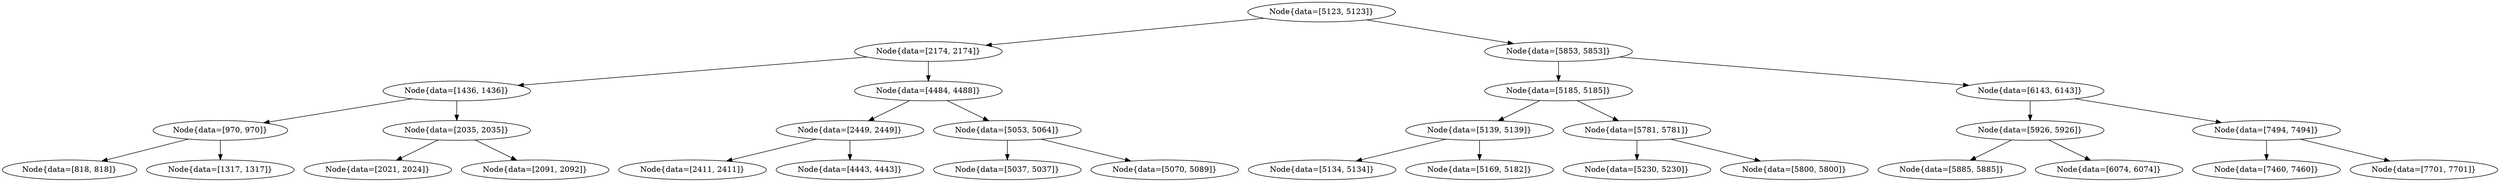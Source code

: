 digraph G{
1596445297 [label="Node{data=[5123, 5123]}"]
1596445297 -> 1077530889
1077530889 [label="Node{data=[2174, 2174]}"]
1077530889 -> 460399589
460399589 [label="Node{data=[1436, 1436]}"]
460399589 -> 1970362900
1970362900 [label="Node{data=[970, 970]}"]
1970362900 -> 346339985
346339985 [label="Node{data=[818, 818]}"]
1970362900 -> 446402709
446402709 [label="Node{data=[1317, 1317]}"]
460399589 -> 141026856
141026856 [label="Node{data=[2035, 2035]}"]
141026856 -> 2000272586
2000272586 [label="Node{data=[2021, 2024]}"]
141026856 -> 1182326926
1182326926 [label="Node{data=[2091, 2092]}"]
1077530889 -> 2220012
2220012 [label="Node{data=[4484, 4488]}"]
2220012 -> 926957414
926957414 [label="Node{data=[2449, 2449]}"]
926957414 -> 228924072
228924072 [label="Node{data=[2411, 2411]}"]
926957414 -> 215541506
215541506 [label="Node{data=[4443, 4443]}"]
2220012 -> 42506186
42506186 [label="Node{data=[5053, 5064]}"]
42506186 -> 881140722
881140722 [label="Node{data=[5037, 5037]}"]
42506186 -> 290463632
290463632 [label="Node{data=[5070, 5089]}"]
1596445297 -> 1526401615
1526401615 [label="Node{data=[5853, 5853]}"]
1526401615 -> 478933021
478933021 [label="Node{data=[5185, 5185]}"]
478933021 -> 26008269
26008269 [label="Node{data=[5139, 5139]}"]
26008269 -> 280099315
280099315 [label="Node{data=[5134, 5134]}"]
26008269 -> 312090840
312090840 [label="Node{data=[5169, 5182]}"]
478933021 -> 1372725646
1372725646 [label="Node{data=[5781, 5781]}"]
1372725646 -> 913298379
913298379 [label="Node{data=[5230, 5230]}"]
1372725646 -> 697223828
697223828 [label="Node{data=[5800, 5800]}"]
1526401615 -> 1783735197
1783735197 [label="Node{data=[6143, 6143]}"]
1783735197 -> 718221576
718221576 [label="Node{data=[5926, 5926]}"]
718221576 -> 1651924497
1651924497 [label="Node{data=[5885, 5885]}"]
718221576 -> 1031008929
1031008929 [label="Node{data=[6074, 6074]}"]
1783735197 -> 1515844569
1515844569 [label="Node{data=[7494, 7494]}"]
1515844569 -> 164482795
164482795 [label="Node{data=[7460, 7460]}"]
1515844569 -> 1494978325
1494978325 [label="Node{data=[7701, 7701]}"]
}